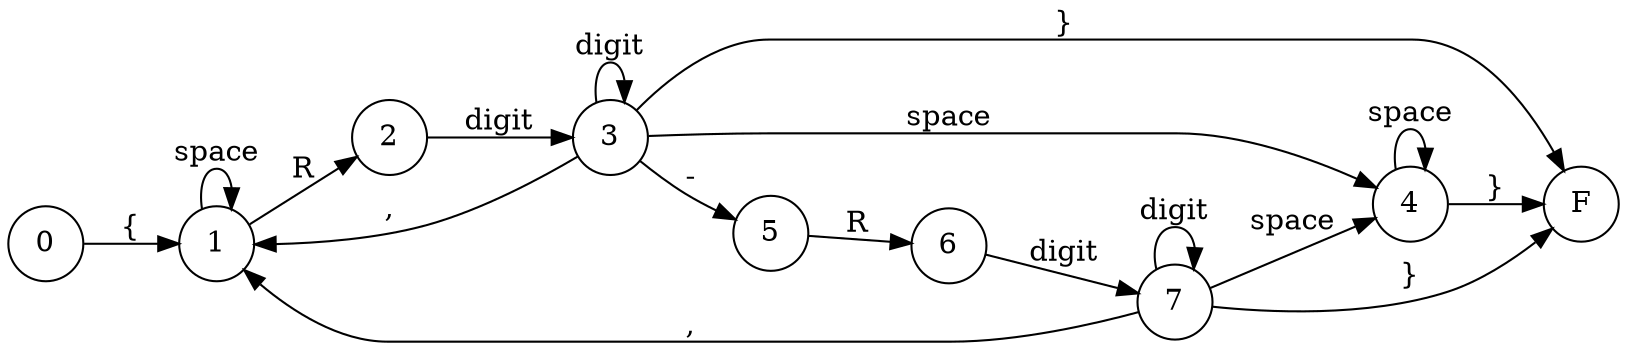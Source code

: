 digraph g {
    rankdir=LR;
    node [shape = doublecircle];
	node [shape = circle];

  0 -> 1 [label="{"]
  1 -> 1 [label=space]
  1 -> 2 [label=R]
  2 -> 3 [label=digit]
  3 -> 3 [label=digit]
  3 -> 1 [label=","]
  3 -> 5 [label="-"]
  3 -> 4 [label=space]
  4 -> 4 [label=space]
  4 -> F [label="}"]
  3 -> F [label="}"]
  5 -> 6 [label="R"]
  6 -> 7 [label=digit]
  7 -> 7 [label=digit]
  7 -> 1 [label=","]
  7 -> 4 [label=space]
  7 -> F [label="}"]


}